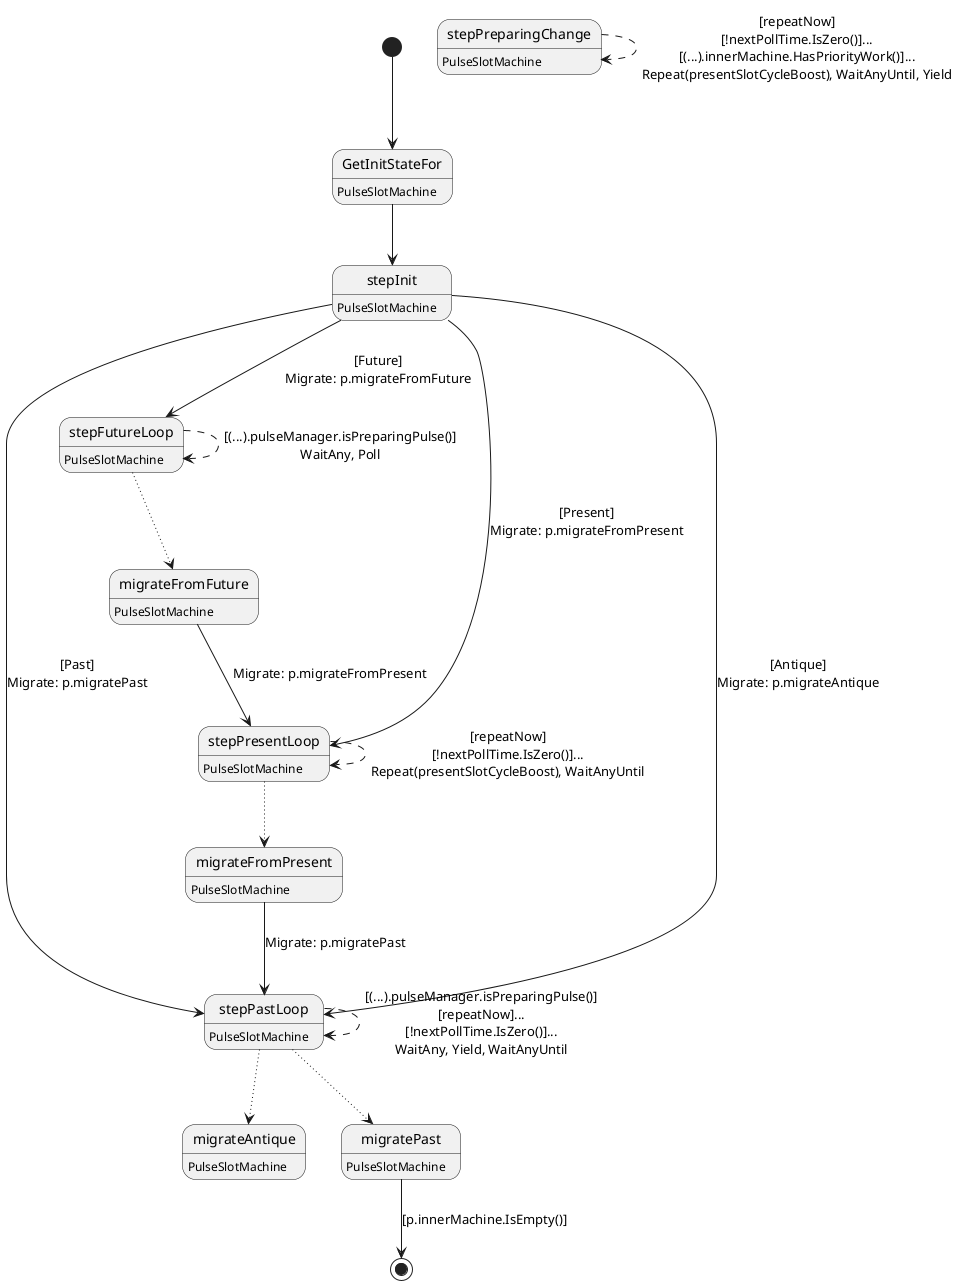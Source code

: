 @startuml
state "GetInitStateFor" as T00_S001
T00_S001 : PulseSlotMachine
[*] --> T00_S001
T00_S001 --> T00_S002
state "migrateAntique" as T00_S010
T00_S010 : PulseSlotMachine
state "migrateFromFuture" as T00_S004
T00_S004 : PulseSlotMachine
T00_S004 --> T00_S005 : Migrate: p.migrateFromPresent
state "migrateFromPresent" as T00_S007
T00_S007 : PulseSlotMachine
T00_S007 --> T00_S008 : Migrate: p.migratePast
state "migratePast" as T00_S009
T00_S009 : PulseSlotMachine
T00_S009 --> [*] : [p.innerMachine.IsEmpty()]
state "stepFutureLoop" as T00_S003
T00_S003 : PulseSlotMachine
T00_S003 --[dotted]> T00_S004
T00_S003 --[dashed]> T00_S003 : [(...).pulseManager.isPreparingPulse()]\nWaitAny, Poll
state "stepInit" as T00_S002
T00_S002 : PulseSlotMachine
T00_S002 --> T00_S003 : [Future]\nMigrate: p.migrateFromFuture
T00_S002 --> T00_S005 : [Present]\nMigrate: p.migrateFromPresent
T00_S002 --> T00_S008 : [Past]\nMigrate: p.migratePast
T00_S002 --> T00_S008 : [Antique]\nMigrate: p.migrateAntique
state "stepPastLoop" as T00_S008
T00_S008 : PulseSlotMachine
T00_S008 --[dotted]> T00_S010
T00_S008 --[dotted]> T00_S009
T00_S008 --[dashed]> T00_S008 : [(...).pulseManager.isPreparingPulse()]\n[repeatNow]...\n[!nextPollTime.IsZero()]...\nWaitAny, Yield, WaitAnyUntil
state "stepPreparingChange" as T00_S006
T00_S006 : PulseSlotMachine
T00_S006 --[dashed]> T00_S006 : [repeatNow]\n[!nextPollTime.IsZero()]...\n[(...).innerMachine.HasPriorityWork()]...\nRepeat(presentSlotCycleBoost), WaitAnyUntil, Yield
state "stepPresentLoop" as T00_S005
T00_S005 : PulseSlotMachine
T00_S005 --[dotted]> T00_S007
T00_S005 --[dashed]> T00_S005 : [repeatNow]\n[!nextPollTime.IsZero()]...\nRepeat(presentSlotCycleBoost), WaitAnyUntil
@enduml
